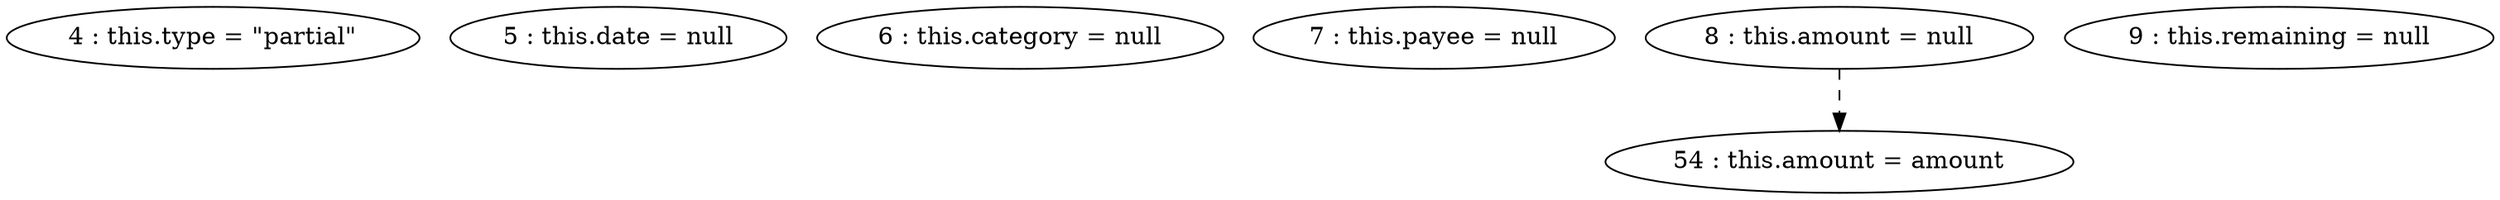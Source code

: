 digraph G {
"4 : this.type = \"partial\""
"5 : this.date = null"
"6 : this.category = null"
"7 : this.payee = null"
"8 : this.amount = null"
"8 : this.amount = null" -> "54 : this.amount = amount" [style=dashed]
"9 : this.remaining = null"
"54 : this.amount = amount"
}
